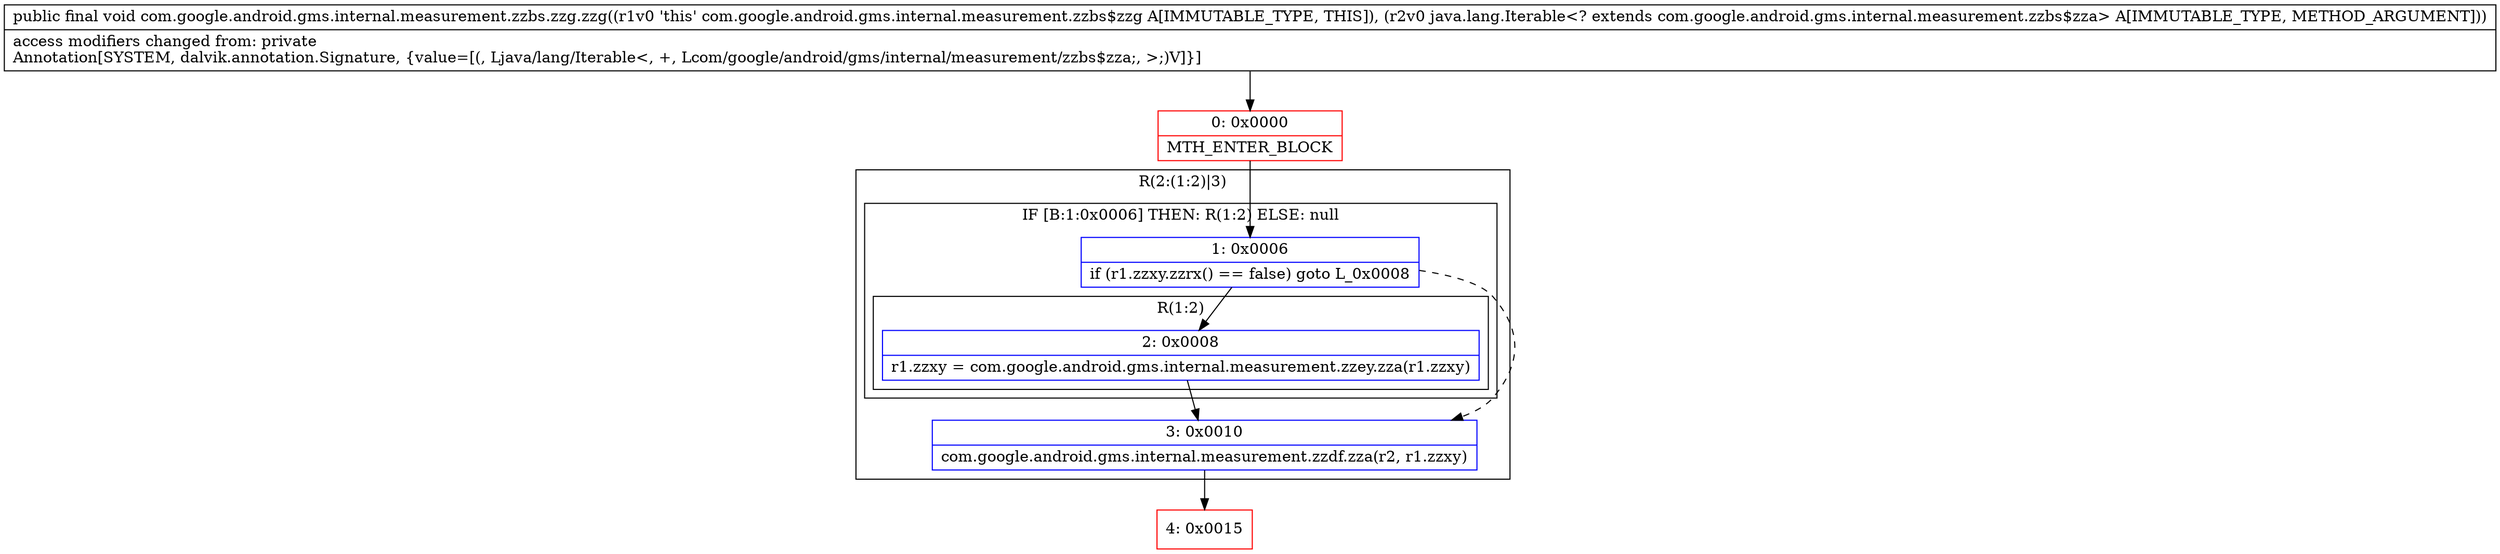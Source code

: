digraph "CFG forcom.google.android.gms.internal.measurement.zzbs.zzg.zzg(Ljava\/lang\/Iterable;)V" {
subgraph cluster_Region_946928798 {
label = "R(2:(1:2)|3)";
node [shape=record,color=blue];
subgraph cluster_IfRegion_1275191663 {
label = "IF [B:1:0x0006] THEN: R(1:2) ELSE: null";
node [shape=record,color=blue];
Node_1 [shape=record,label="{1\:\ 0x0006|if (r1.zzxy.zzrx() == false) goto L_0x0008\l}"];
subgraph cluster_Region_1935792176 {
label = "R(1:2)";
node [shape=record,color=blue];
Node_2 [shape=record,label="{2\:\ 0x0008|r1.zzxy = com.google.android.gms.internal.measurement.zzey.zza(r1.zzxy)\l}"];
}
}
Node_3 [shape=record,label="{3\:\ 0x0010|com.google.android.gms.internal.measurement.zzdf.zza(r2, r1.zzxy)\l}"];
}
Node_0 [shape=record,color=red,label="{0\:\ 0x0000|MTH_ENTER_BLOCK\l}"];
Node_4 [shape=record,color=red,label="{4\:\ 0x0015}"];
MethodNode[shape=record,label="{public final void com.google.android.gms.internal.measurement.zzbs.zzg.zzg((r1v0 'this' com.google.android.gms.internal.measurement.zzbs$zzg A[IMMUTABLE_TYPE, THIS]), (r2v0 java.lang.Iterable\<? extends com.google.android.gms.internal.measurement.zzbs$zza\> A[IMMUTABLE_TYPE, METHOD_ARGUMENT]))  | access modifiers changed from: private\lAnnotation[SYSTEM, dalvik.annotation.Signature, \{value=[(, Ljava\/lang\/Iterable\<, +, Lcom\/google\/android\/gms\/internal\/measurement\/zzbs$zza;, \>;)V]\}]\l}"];
MethodNode -> Node_0;
Node_1 -> Node_2;
Node_1 -> Node_3[style=dashed];
Node_2 -> Node_3;
Node_3 -> Node_4;
Node_0 -> Node_1;
}

